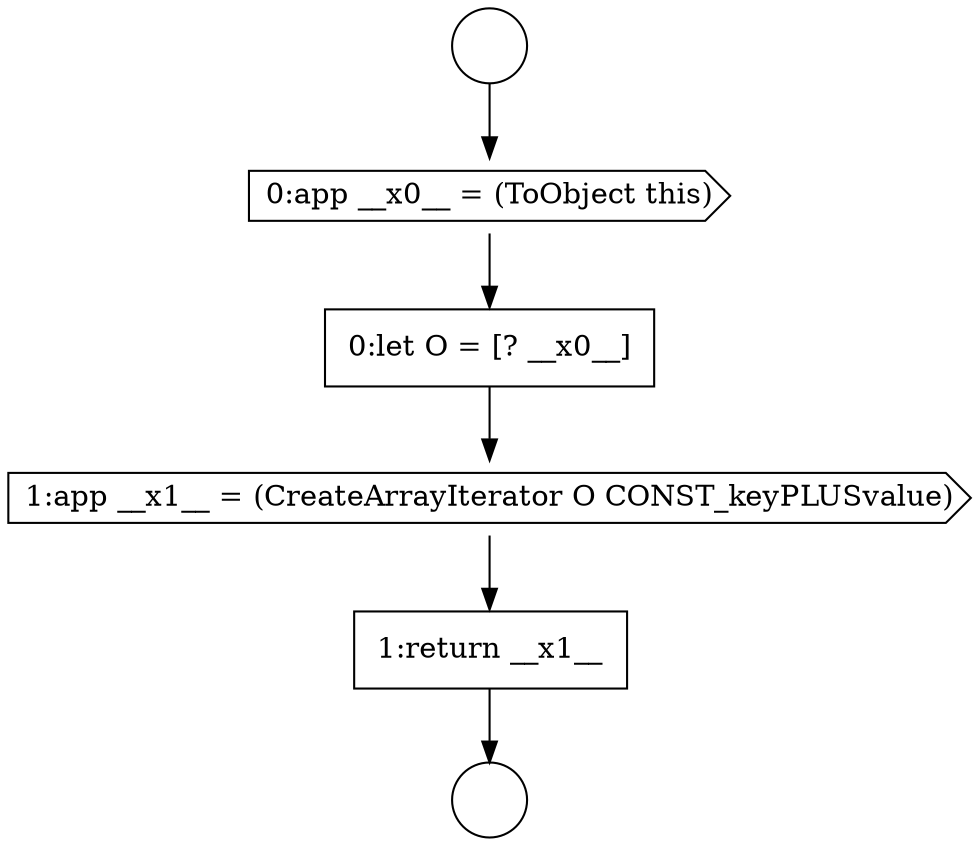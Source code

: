 digraph {
  node15870 [shape=none, margin=0, label=<<font color="black">
    <table border="0" cellborder="1" cellspacing="0" cellpadding="10">
      <tr><td align="left">1:return __x1__</td></tr>
    </table>
  </font>> color="black" fillcolor="white" style=filled]
  node15866 [shape=circle label=" " color="black" fillcolor="white" style=filled]
  node15867 [shape=cds, label=<<font color="black">0:app __x0__ = (ToObject this)</font>> color="black" fillcolor="white" style=filled]
  node15868 [shape=none, margin=0, label=<<font color="black">
    <table border="0" cellborder="1" cellspacing="0" cellpadding="10">
      <tr><td align="left">0:let O = [? __x0__]</td></tr>
    </table>
  </font>> color="black" fillcolor="white" style=filled]
  node15869 [shape=cds, label=<<font color="black">1:app __x1__ = (CreateArrayIterator O CONST_keyPLUSvalue)</font>> color="black" fillcolor="white" style=filled]
  node15865 [shape=circle label=" " color="black" fillcolor="white" style=filled]
  node15868 -> node15869 [ color="black"]
  node15870 -> node15866 [ color="black"]
  node15867 -> node15868 [ color="black"]
  node15865 -> node15867 [ color="black"]
  node15869 -> node15870 [ color="black"]
}
